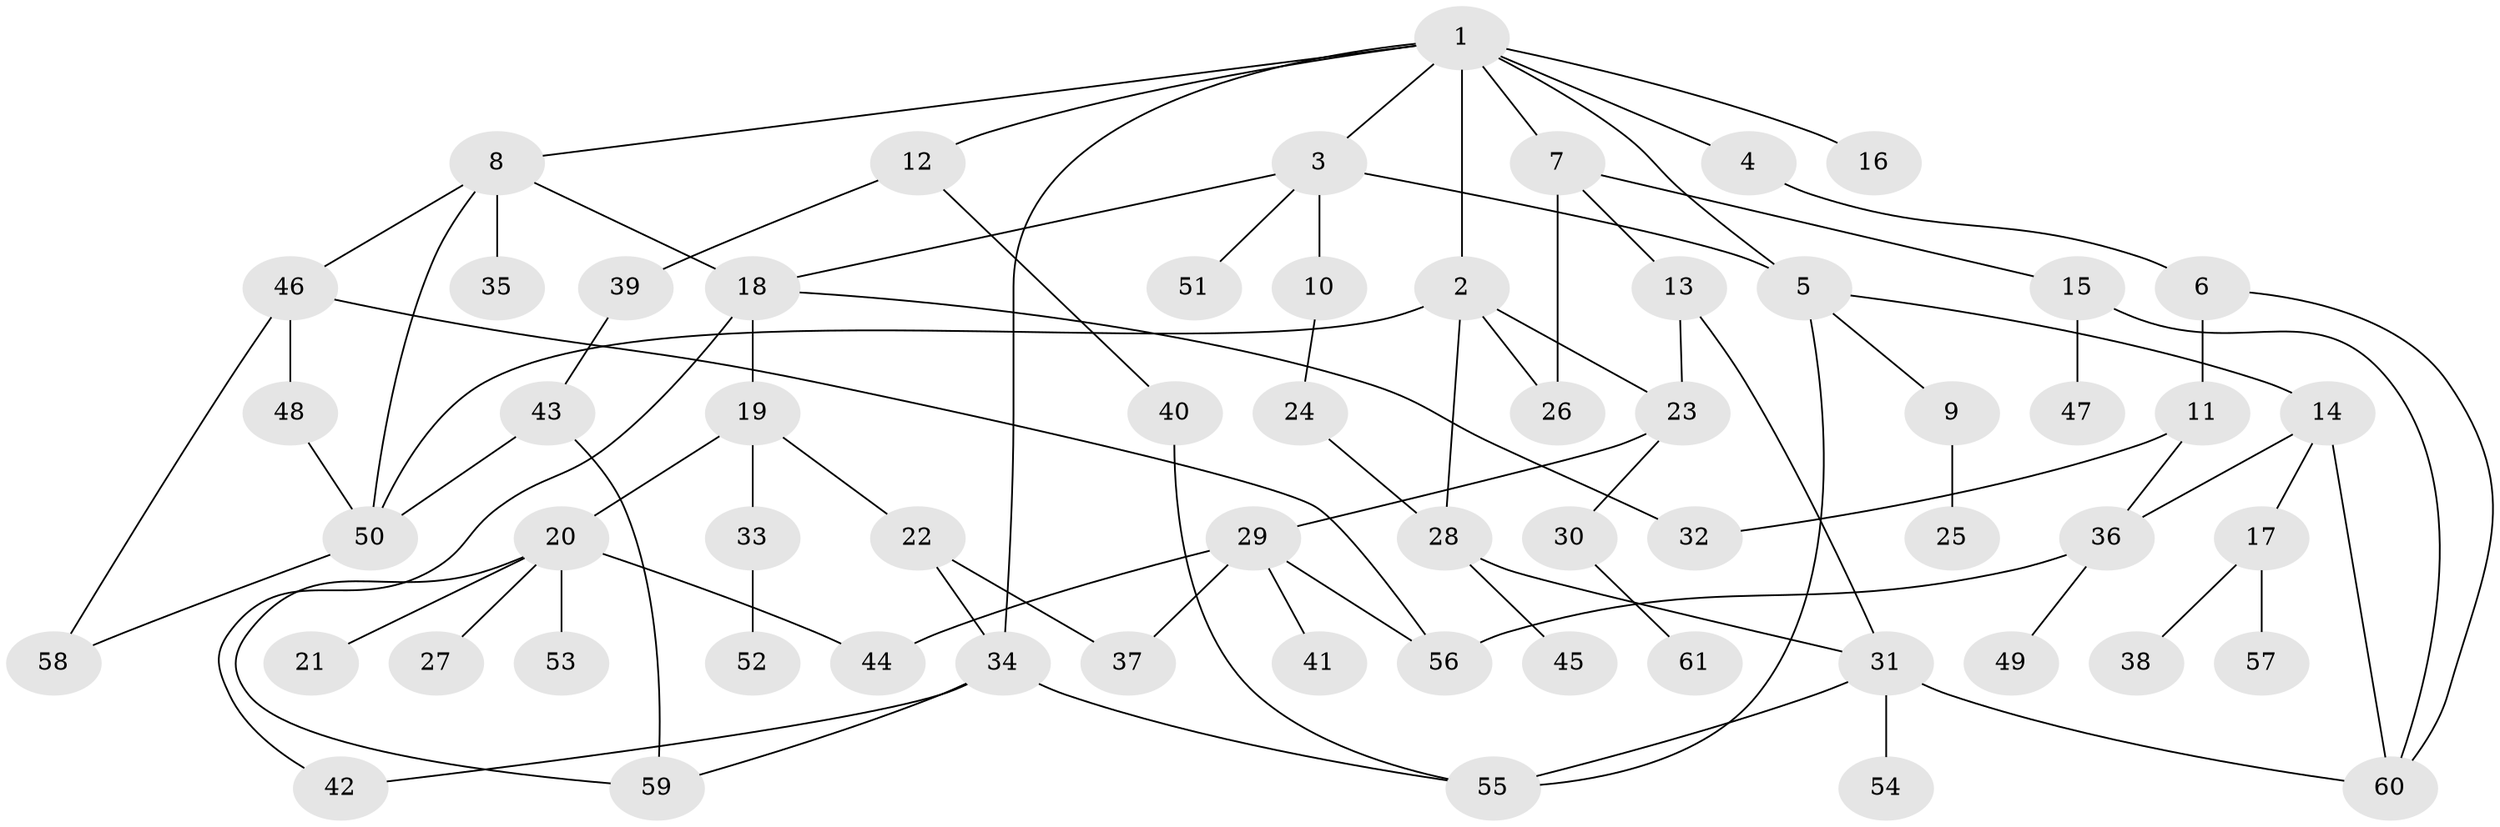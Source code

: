 // Generated by graph-tools (version 1.1) at 2025/25/03/09/25 03:25:26]
// undirected, 61 vertices, 86 edges
graph export_dot {
graph [start="1"]
  node [color=gray90,style=filled];
  1;
  2;
  3;
  4;
  5;
  6;
  7;
  8;
  9;
  10;
  11;
  12;
  13;
  14;
  15;
  16;
  17;
  18;
  19;
  20;
  21;
  22;
  23;
  24;
  25;
  26;
  27;
  28;
  29;
  30;
  31;
  32;
  33;
  34;
  35;
  36;
  37;
  38;
  39;
  40;
  41;
  42;
  43;
  44;
  45;
  46;
  47;
  48;
  49;
  50;
  51;
  52;
  53;
  54;
  55;
  56;
  57;
  58;
  59;
  60;
  61;
  1 -- 2;
  1 -- 3;
  1 -- 4;
  1 -- 5;
  1 -- 7;
  1 -- 8;
  1 -- 12;
  1 -- 16;
  1 -- 34;
  2 -- 26;
  2 -- 28;
  2 -- 23;
  2 -- 50;
  3 -- 10;
  3 -- 51;
  3 -- 18;
  3 -- 5;
  4 -- 6;
  5 -- 9;
  5 -- 14;
  5 -- 55;
  6 -- 11;
  6 -- 60;
  7 -- 13;
  7 -- 15;
  7 -- 26;
  8 -- 18;
  8 -- 35;
  8 -- 46;
  8 -- 50;
  9 -- 25;
  10 -- 24;
  11 -- 36;
  11 -- 32;
  12 -- 39;
  12 -- 40;
  13 -- 23;
  13 -- 31;
  14 -- 17;
  14 -- 36;
  14 -- 60;
  15 -- 47;
  15 -- 60;
  17 -- 38;
  17 -- 57;
  18 -- 19;
  18 -- 32;
  18 -- 42;
  19 -- 20;
  19 -- 22;
  19 -- 33;
  20 -- 21;
  20 -- 27;
  20 -- 44;
  20 -- 53;
  20 -- 59;
  22 -- 34;
  22 -- 37;
  23 -- 29;
  23 -- 30;
  24 -- 28;
  28 -- 45;
  28 -- 31;
  29 -- 41;
  29 -- 37;
  29 -- 44;
  29 -- 56;
  30 -- 61;
  31 -- 54;
  31 -- 60;
  31 -- 55;
  33 -- 52;
  34 -- 55;
  34 -- 42;
  34 -- 59;
  36 -- 49;
  36 -- 56;
  39 -- 43;
  40 -- 55;
  43 -- 59;
  43 -- 50;
  46 -- 48;
  46 -- 58;
  46 -- 56;
  48 -- 50;
  50 -- 58;
}

